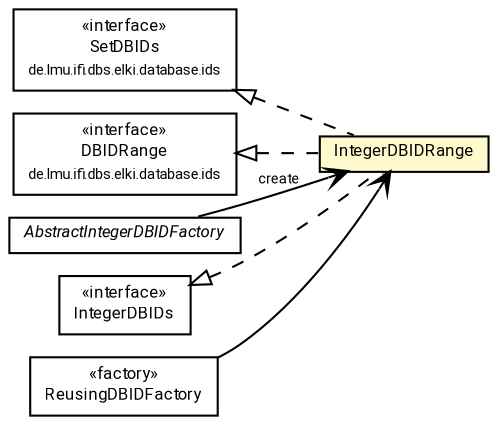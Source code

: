 #!/usr/local/bin/dot
#
# Class diagram 
# Generated by UMLGraph version R5_7_2-60-g0e99a6 (http://www.spinellis.gr/umlgraph/)
#

digraph G {
	graph [fontnames="svg"]
	edge [fontname="Roboto",fontsize=7,labelfontname="Roboto",labelfontsize=7,color="black"];
	node [fontname="Roboto",fontcolor="black",fontsize=8,shape=plaintext,margin=0,width=0,height=0];
	nodesep=0.15;
	ranksep=0.25;
	rankdir=LR;
	// de.lmu.ifi.dbs.elki.database.ids.SetDBIDs
	c5381644 [label=<<table title="de.lmu.ifi.dbs.elki.database.ids.SetDBIDs" border="0" cellborder="1" cellspacing="0" cellpadding="2" href="../SetDBIDs.html" target="_parent">
		<tr><td><table border="0" cellspacing="0" cellpadding="1">
		<tr><td align="center" balign="center"> &#171;interface&#187; </td></tr>
		<tr><td align="center" balign="center"> <font face="Roboto">SetDBIDs</font> </td></tr>
		<tr><td align="center" balign="center"> <font face="Roboto" point-size="7.0">de.lmu.ifi.dbs.elki.database.ids</font> </td></tr>
		</table></td></tr>
		</table>>, URL="../SetDBIDs.html"];
	// de.lmu.ifi.dbs.elki.database.ids.DBIDRange
	c5381645 [label=<<table title="de.lmu.ifi.dbs.elki.database.ids.DBIDRange" border="0" cellborder="1" cellspacing="0" cellpadding="2" href="../DBIDRange.html" target="_parent">
		<tr><td><table border="0" cellspacing="0" cellpadding="1">
		<tr><td align="center" balign="center"> &#171;interface&#187; </td></tr>
		<tr><td align="center" balign="center"> <font face="Roboto">DBIDRange</font> </td></tr>
		<tr><td align="center" balign="center"> <font face="Roboto" point-size="7.0">de.lmu.ifi.dbs.elki.database.ids</font> </td></tr>
		</table></td></tr>
		</table>>, URL="../DBIDRange.html"];
	// de.lmu.ifi.dbs.elki.database.ids.integer.AbstractIntegerDBIDFactory
	c5381710 [label=<<table title="de.lmu.ifi.dbs.elki.database.ids.integer.AbstractIntegerDBIDFactory" border="0" cellborder="1" cellspacing="0" cellpadding="2" href="AbstractIntegerDBIDFactory.html" target="_parent">
		<tr><td><table border="0" cellspacing="0" cellpadding="1">
		<tr><td align="center" balign="center"> <font face="Roboto"><i>AbstractIntegerDBIDFactory</i></font> </td></tr>
		</table></td></tr>
		</table>>, URL="AbstractIntegerDBIDFactory.html"];
	// de.lmu.ifi.dbs.elki.database.ids.integer.IntegerDBIDRange
	c5381715 [label=<<table title="de.lmu.ifi.dbs.elki.database.ids.integer.IntegerDBIDRange" border="0" cellborder="1" cellspacing="0" cellpadding="2" bgcolor="lemonChiffon" href="IntegerDBIDRange.html" target="_parent">
		<tr><td><table border="0" cellspacing="0" cellpadding="1">
		<tr><td align="center" balign="center"> <font face="Roboto">IntegerDBIDRange</font> </td></tr>
		</table></td></tr>
		</table>>, URL="IntegerDBIDRange.html"];
	// de.lmu.ifi.dbs.elki.database.ids.integer.IntegerDBIDs
	c5381743 [label=<<table title="de.lmu.ifi.dbs.elki.database.ids.integer.IntegerDBIDs" border="0" cellborder="1" cellspacing="0" cellpadding="2" href="IntegerDBIDs.html" target="_parent">
		<tr><td><table border="0" cellspacing="0" cellpadding="1">
		<tr><td align="center" balign="center"> &#171;interface&#187; </td></tr>
		<tr><td align="center" balign="center"> <font face="Roboto">IntegerDBIDs</font> </td></tr>
		</table></td></tr>
		</table>>, URL="IntegerDBIDs.html"];
	// de.lmu.ifi.dbs.elki.database.ids.integer.ReusingDBIDFactory
	c5381744 [label=<<table title="de.lmu.ifi.dbs.elki.database.ids.integer.ReusingDBIDFactory" border="0" cellborder="1" cellspacing="0" cellpadding="2" href="ReusingDBIDFactory.html" target="_parent">
		<tr><td><table border="0" cellspacing="0" cellpadding="1">
		<tr><td align="center" balign="center"> &#171;factory&#187; </td></tr>
		<tr><td align="center" balign="center"> <font face="Roboto">ReusingDBIDFactory</font> </td></tr>
		</table></td></tr>
		</table>>, URL="ReusingDBIDFactory.html"];
	// de.lmu.ifi.dbs.elki.database.ids.integer.AbstractIntegerDBIDFactory navassoc de.lmu.ifi.dbs.elki.database.ids.integer.IntegerDBIDRange
	c5381710 -> c5381715 [arrowhead=open,weight=1,label="create"];
	// de.lmu.ifi.dbs.elki.database.ids.integer.IntegerDBIDRange implements de.lmu.ifi.dbs.elki.database.ids.integer.IntegerDBIDs
	c5381743 -> c5381715 [arrowtail=empty,style=dashed,dir=back,weight=9];
	// de.lmu.ifi.dbs.elki.database.ids.integer.IntegerDBIDRange implements de.lmu.ifi.dbs.elki.database.ids.DBIDRange
	c5381645 -> c5381715 [arrowtail=empty,style=dashed,dir=back,weight=9];
	// de.lmu.ifi.dbs.elki.database.ids.integer.IntegerDBIDRange implements de.lmu.ifi.dbs.elki.database.ids.SetDBIDs
	c5381644 -> c5381715 [arrowtail=empty,style=dashed,dir=back,weight=9];
	// de.lmu.ifi.dbs.elki.database.ids.integer.ReusingDBIDFactory navassoc de.lmu.ifi.dbs.elki.database.ids.integer.IntegerDBIDRange
	c5381744 -> c5381715 [arrowhead=open,weight=1,headlabel="*"];
}


